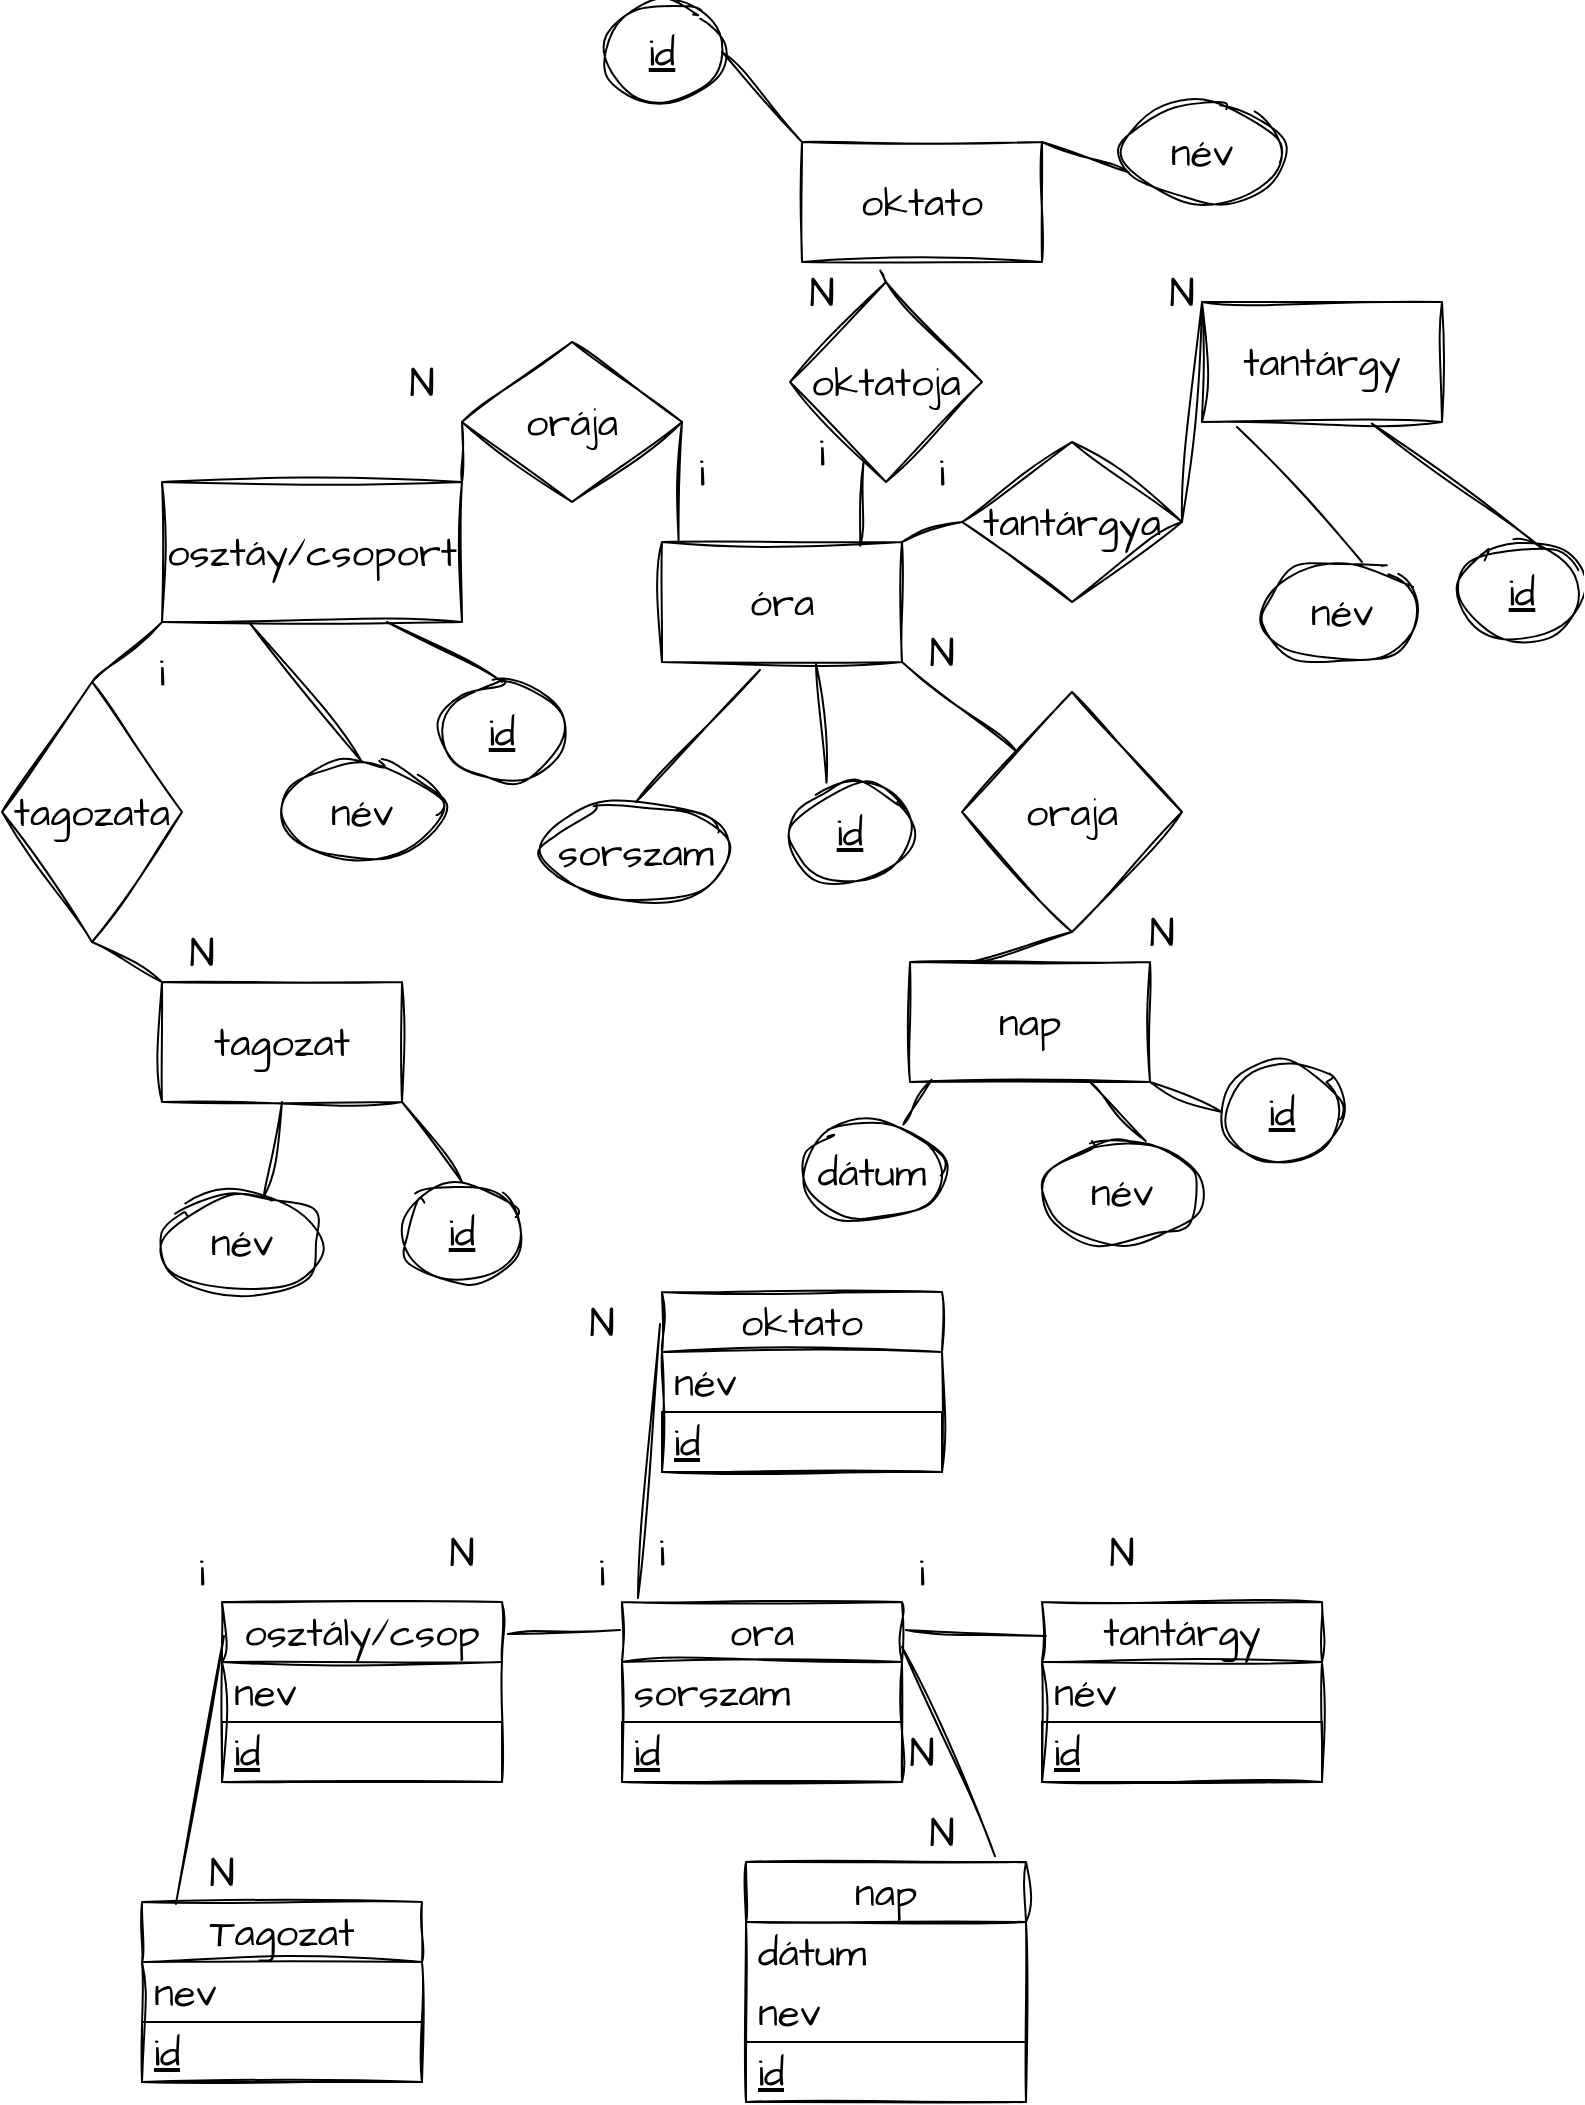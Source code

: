 <mxfile version="22.1.4" type="device">
  <diagram name="1 oldal" id="_BDblBo5BEXMnydH3m9p">
    <mxGraphModel dx="2049" dy="2283" grid="1" gridSize="10" guides="1" tooltips="1" connect="1" arrows="1" fold="1" page="1" pageScale="1" pageWidth="827" pageHeight="1169" math="0" shadow="0">
      <root>
        <mxCell id="0" />
        <mxCell id="1" parent="0" />
        <mxCell id="3B4o-iL24k1R_6DeFHGq-1" value="óra" style="rounded=0;whiteSpace=wrap;html=1;sketch=1;hachureGap=4;jiggle=2;curveFitting=1;fontFamily=Architects Daughter;fontSource=https%3A%2F%2Ffonts.googleapis.com%2Fcss%3Ffamily%3DArchitects%2BDaughter;fontSize=20;" vertex="1" parent="1">
          <mxGeometry x="350" y="210" width="120" height="60" as="geometry" />
        </mxCell>
        <mxCell id="3B4o-iL24k1R_6DeFHGq-2" value="sorszam" style="ellipse;whiteSpace=wrap;html=1;sketch=1;hachureGap=4;jiggle=2;curveFitting=1;fontFamily=Architects Daughter;fontSource=https%3A%2F%2Ffonts.googleapis.com%2Fcss%3Ffamily%3DArchitects%2BDaughter;fontSize=20;" vertex="1" parent="1">
          <mxGeometry x="290" y="340" width="94" height="50" as="geometry" />
        </mxCell>
        <mxCell id="3B4o-iL24k1R_6DeFHGq-3" value="" style="endArrow=none;html=1;rounded=0;sketch=1;hachureGap=4;jiggle=2;curveFitting=1;fontFamily=Architects Daughter;fontSource=https%3A%2F%2Ffonts.googleapis.com%2Fcss%3Ffamily%3DArchitects%2BDaughter;fontSize=16;entryX=0.408;entryY=1.067;entryDx=0;entryDy=0;entryPerimeter=0;exitX=0.5;exitY=0;exitDx=0;exitDy=0;" edge="1" parent="1" source="3B4o-iL24k1R_6DeFHGq-2" target="3B4o-iL24k1R_6DeFHGq-1">
          <mxGeometry width="50" height="50" relative="1" as="geometry">
            <mxPoint x="390" y="330" as="sourcePoint" />
            <mxPoint x="440" y="280" as="targetPoint" />
          </mxGeometry>
        </mxCell>
        <mxCell id="3B4o-iL24k1R_6DeFHGq-4" value="&lt;u&gt;id&lt;/u&gt;" style="ellipse;whiteSpace=wrap;html=1;sketch=1;hachureGap=4;jiggle=2;curveFitting=1;fontFamily=Architects Daughter;fontSource=https%3A%2F%2Ffonts.googleapis.com%2Fcss%3Ffamily%3DArchitects%2BDaughter;fontSize=20;" vertex="1" parent="1">
          <mxGeometry x="414" y="330" width="60" height="50" as="geometry" />
        </mxCell>
        <mxCell id="3B4o-iL24k1R_6DeFHGq-5" value="" style="endArrow=none;html=1;rounded=0;sketch=1;hachureGap=4;jiggle=2;curveFitting=1;fontFamily=Architects Daughter;fontSource=https%3A%2F%2Ffonts.googleapis.com%2Fcss%3Ffamily%3DArchitects%2BDaughter;fontSize=16;entryX=0.642;entryY=1.016;entryDx=0;entryDy=0;entryPerimeter=0;exitX=0.304;exitY=0.006;exitDx=0;exitDy=0;exitPerimeter=0;" edge="1" parent="1" source="3B4o-iL24k1R_6DeFHGq-4" target="3B4o-iL24k1R_6DeFHGq-1">
          <mxGeometry width="50" height="50" relative="1" as="geometry">
            <mxPoint x="390" y="310" as="sourcePoint" />
            <mxPoint x="413" y="264" as="targetPoint" />
          </mxGeometry>
        </mxCell>
        <mxCell id="3B4o-iL24k1R_6DeFHGq-6" value="osztáy/csoport" style="rounded=0;whiteSpace=wrap;html=1;sketch=1;hachureGap=4;jiggle=2;curveFitting=1;fontFamily=Architects Daughter;fontSource=https%3A%2F%2Ffonts.googleapis.com%2Fcss%3Ffamily%3DArchitects%2BDaughter;fontSize=20;" vertex="1" parent="1">
          <mxGeometry x="100" y="180" width="150" height="70" as="geometry" />
        </mxCell>
        <mxCell id="3B4o-iL24k1R_6DeFHGq-7" value="&lt;u&gt;id&lt;/u&gt;" style="ellipse;whiteSpace=wrap;html=1;sketch=1;hachureGap=4;jiggle=2;curveFitting=1;fontFamily=Architects Daughter;fontSource=https%3A%2F%2Ffonts.googleapis.com%2Fcss%3Ffamily%3DArchitects%2BDaughter;fontSize=20;" vertex="1" parent="1">
          <mxGeometry x="240" y="280" width="60" height="50" as="geometry" />
        </mxCell>
        <mxCell id="3B4o-iL24k1R_6DeFHGq-8" value="" style="endArrow=none;html=1;rounded=0;sketch=1;hachureGap=4;jiggle=2;curveFitting=1;fontFamily=Architects Daughter;fontSource=https%3A%2F%2Ffonts.googleapis.com%2Fcss%3Ffamily%3DArchitects%2BDaughter;fontSize=16;entryX=0.75;entryY=1;entryDx=0;entryDy=0;exitX=0.5;exitY=0;exitDx=0;exitDy=0;" edge="1" parent="1" source="3B4o-iL24k1R_6DeFHGq-7" target="3B4o-iL24k1R_6DeFHGq-6">
          <mxGeometry width="50" height="50" relative="1" as="geometry">
            <mxPoint x="390" y="310" as="sourcePoint" />
            <mxPoint x="413" y="264" as="targetPoint" />
          </mxGeometry>
        </mxCell>
        <mxCell id="3B4o-iL24k1R_6DeFHGq-9" value="név" style="ellipse;whiteSpace=wrap;html=1;sketch=1;hachureGap=4;jiggle=2;curveFitting=1;fontFamily=Architects Daughter;fontSource=https%3A%2F%2Ffonts.googleapis.com%2Fcss%3Ffamily%3DArchitects%2BDaughter;fontSize=20;" vertex="1" parent="1">
          <mxGeometry x="160" y="320" width="80" height="50" as="geometry" />
        </mxCell>
        <mxCell id="3B4o-iL24k1R_6DeFHGq-10" value="" style="endArrow=none;html=1;rounded=0;sketch=1;hachureGap=4;jiggle=2;curveFitting=1;fontFamily=Architects Daughter;fontSource=https%3A%2F%2Ffonts.googleapis.com%2Fcss%3Ffamily%3DArchitects%2BDaughter;fontSize=16;entryX=0.294;entryY=1.012;entryDx=0;entryDy=0;entryPerimeter=0;exitX=0.5;exitY=0;exitDx=0;exitDy=0;" edge="1" parent="1" source="3B4o-iL24k1R_6DeFHGq-9" target="3B4o-iL24k1R_6DeFHGq-6">
          <mxGeometry width="50" height="50" relative="1" as="geometry">
            <mxPoint x="450" y="350" as="sourcePoint" />
            <mxPoint x="500" y="300" as="targetPoint" />
          </mxGeometry>
        </mxCell>
        <mxCell id="3B4o-iL24k1R_6DeFHGq-11" value="orája" style="rhombus;whiteSpace=wrap;html=1;sketch=1;hachureGap=4;jiggle=2;curveFitting=1;fontFamily=Architects Daughter;fontSource=https%3A%2F%2Ffonts.googleapis.com%2Fcss%3Ffamily%3DArchitects%2BDaughter;fontSize=20;" vertex="1" parent="1">
          <mxGeometry x="250" y="110" width="110" height="80" as="geometry" />
        </mxCell>
        <mxCell id="3B4o-iL24k1R_6DeFHGq-12" value="tantárgy" style="rounded=0;whiteSpace=wrap;html=1;sketch=1;hachureGap=4;jiggle=2;curveFitting=1;fontFamily=Architects Daughter;fontSource=https%3A%2F%2Ffonts.googleapis.com%2Fcss%3Ffamily%3DArchitects%2BDaughter;fontSize=20;" vertex="1" parent="1">
          <mxGeometry x="620" y="90" width="120" height="60" as="geometry" />
        </mxCell>
        <mxCell id="3B4o-iL24k1R_6DeFHGq-14" value="&lt;u&gt;id&lt;/u&gt;" style="ellipse;whiteSpace=wrap;html=1;sketch=1;hachureGap=4;jiggle=2;curveFitting=1;fontFamily=Architects Daughter;fontSource=https%3A%2F%2Ffonts.googleapis.com%2Fcss%3Ffamily%3DArchitects%2BDaughter;fontSize=20;" vertex="1" parent="1">
          <mxGeometry x="750" y="210" width="60" height="50" as="geometry" />
        </mxCell>
        <mxCell id="3B4o-iL24k1R_6DeFHGq-15" value="" style="endArrow=none;html=1;rounded=0;sketch=1;hachureGap=4;jiggle=2;curveFitting=1;fontFamily=Architects Daughter;fontSource=https%3A%2F%2Ffonts.googleapis.com%2Fcss%3Ffamily%3DArchitects%2BDaughter;fontSize=16;entryX=0.708;entryY=1.014;entryDx=0;entryDy=0;entryPerimeter=0;exitX=0.667;exitY=0.067;exitDx=0;exitDy=0;exitPerimeter=0;" edge="1" parent="1" source="3B4o-iL24k1R_6DeFHGq-14" target="3B4o-iL24k1R_6DeFHGq-12">
          <mxGeometry width="50" height="50" relative="1" as="geometry">
            <mxPoint x="450" y="350" as="sourcePoint" />
            <mxPoint x="500" y="300" as="targetPoint" />
          </mxGeometry>
        </mxCell>
        <mxCell id="3B4o-iL24k1R_6DeFHGq-16" value="név" style="ellipse;whiteSpace=wrap;html=1;sketch=1;hachureGap=4;jiggle=2;curveFitting=1;fontFamily=Architects Daughter;fontSource=https%3A%2F%2Ffonts.googleapis.com%2Fcss%3Ffamily%3DArchitects%2BDaughter;fontSize=20;" vertex="1" parent="1">
          <mxGeometry x="650" y="220" width="80" height="50" as="geometry" />
        </mxCell>
        <mxCell id="3B4o-iL24k1R_6DeFHGq-17" value="" style="endArrow=none;html=1;rounded=0;sketch=1;hachureGap=4;jiggle=2;curveFitting=1;fontFamily=Architects Daughter;fontSource=https%3A%2F%2Ffonts.googleapis.com%2Fcss%3Ffamily%3DArchitects%2BDaughter;fontSize=16;entryX=0.146;entryY=1.042;entryDx=0;entryDy=0;entryPerimeter=0;exitX=0.625;exitY=0;exitDx=0;exitDy=0;exitPerimeter=0;" edge="1" parent="1" source="3B4o-iL24k1R_6DeFHGq-16" target="3B4o-iL24k1R_6DeFHGq-12">
          <mxGeometry width="50" height="50" relative="1" as="geometry">
            <mxPoint x="450" y="350" as="sourcePoint" />
            <mxPoint x="500" y="300" as="targetPoint" />
          </mxGeometry>
        </mxCell>
        <mxCell id="3B4o-iL24k1R_6DeFHGq-18" value="" style="endArrow=none;html=1;rounded=0;sketch=1;hachureGap=4;jiggle=2;curveFitting=1;fontFamily=Architects Daughter;fontSource=https%3A%2F%2Ffonts.googleapis.com%2Fcss%3Ffamily%3DArchitects%2BDaughter;fontSize=16;entryX=1;entryY=0.5;entryDx=0;entryDy=0;exitX=0.069;exitY=-0.014;exitDx=0;exitDy=0;exitPerimeter=0;" edge="1" parent="1" source="3B4o-iL24k1R_6DeFHGq-1" target="3B4o-iL24k1R_6DeFHGq-11">
          <mxGeometry width="50" height="50" relative="1" as="geometry">
            <mxPoint x="450" y="350" as="sourcePoint" />
            <mxPoint x="500" y="300" as="targetPoint" />
          </mxGeometry>
        </mxCell>
        <mxCell id="3B4o-iL24k1R_6DeFHGq-19" value="" style="endArrow=none;html=1;rounded=0;sketch=1;hachureGap=4;jiggle=2;curveFitting=1;fontFamily=Architects Daughter;fontSource=https%3A%2F%2Ffonts.googleapis.com%2Fcss%3Ffamily%3DArchitects%2BDaughter;fontSize=16;exitX=1;exitY=0;exitDx=0;exitDy=0;entryX=0;entryY=0.5;entryDx=0;entryDy=0;" edge="1" parent="1" source="3B4o-iL24k1R_6DeFHGq-6" target="3B4o-iL24k1R_6DeFHGq-11">
          <mxGeometry width="50" height="50" relative="1" as="geometry">
            <mxPoint x="450" y="350" as="sourcePoint" />
            <mxPoint x="230" y="150" as="targetPoint" />
          </mxGeometry>
        </mxCell>
        <mxCell id="3B4o-iL24k1R_6DeFHGq-20" value="tantárgya" style="rhombus;whiteSpace=wrap;html=1;sketch=1;hachureGap=4;jiggle=2;curveFitting=1;fontFamily=Architects Daughter;fontSource=https%3A%2F%2Ffonts.googleapis.com%2Fcss%3Ffamily%3DArchitects%2BDaughter;fontSize=20;" vertex="1" parent="1">
          <mxGeometry x="500" y="160" width="110" height="80" as="geometry" />
        </mxCell>
        <mxCell id="3B4o-iL24k1R_6DeFHGq-21" value="" style="endArrow=none;html=1;rounded=0;sketch=1;hachureGap=4;jiggle=2;curveFitting=1;fontFamily=Architects Daughter;fontSource=https%3A%2F%2Ffonts.googleapis.com%2Fcss%3Ffamily%3DArchitects%2BDaughter;fontSize=16;entryX=0;entryY=0.5;entryDx=0;entryDy=0;exitX=1;exitY=0;exitDx=0;exitDy=0;" edge="1" parent="1" source="3B4o-iL24k1R_6DeFHGq-1" target="3B4o-iL24k1R_6DeFHGq-20">
          <mxGeometry width="50" height="50" relative="1" as="geometry">
            <mxPoint x="450" y="270" as="sourcePoint" />
            <mxPoint x="500" y="220" as="targetPoint" />
          </mxGeometry>
        </mxCell>
        <mxCell id="3B4o-iL24k1R_6DeFHGq-22" value="" style="endArrow=none;html=1;rounded=0;sketch=1;hachureGap=4;jiggle=2;curveFitting=1;fontFamily=Architects Daughter;fontSource=https%3A%2F%2Ffonts.googleapis.com%2Fcss%3Ffamily%3DArchitects%2BDaughter;fontSize=16;entryX=0;entryY=0;entryDx=0;entryDy=0;exitX=1;exitY=0.5;exitDx=0;exitDy=0;" edge="1" parent="1" source="3B4o-iL24k1R_6DeFHGq-20" target="3B4o-iL24k1R_6DeFHGq-12">
          <mxGeometry width="50" height="50" relative="1" as="geometry">
            <mxPoint x="450" y="270" as="sourcePoint" />
            <mxPoint x="500" y="220" as="targetPoint" />
          </mxGeometry>
        </mxCell>
        <mxCell id="3B4o-iL24k1R_6DeFHGq-23" value="tagozat" style="rounded=0;whiteSpace=wrap;html=1;sketch=1;hachureGap=4;jiggle=2;curveFitting=1;fontFamily=Architects Daughter;fontSource=https%3A%2F%2Ffonts.googleapis.com%2Fcss%3Ffamily%3DArchitects%2BDaughter;fontSize=20;" vertex="1" parent="1">
          <mxGeometry x="100" y="430" width="120" height="60" as="geometry" />
        </mxCell>
        <mxCell id="3B4o-iL24k1R_6DeFHGq-24" value="" style="endArrow=none;html=1;rounded=0;sketch=1;hachureGap=4;jiggle=2;curveFitting=1;fontFamily=Architects Daughter;fontSource=https%3A%2F%2Ffonts.googleapis.com%2Fcss%3Ffamily%3DArchitects%2BDaughter;fontSize=16;exitX=0.5;exitY=0;exitDx=0;exitDy=0;entryX=1;entryY=1;entryDx=0;entryDy=0;" edge="1" parent="1" source="3B4o-iL24k1R_6DeFHGq-26" target="3B4o-iL24k1R_6DeFHGq-23">
          <mxGeometry width="50" height="50" relative="1" as="geometry">
            <mxPoint x="170" y="535" as="sourcePoint" />
            <mxPoint x="220" y="485" as="targetPoint" />
          </mxGeometry>
        </mxCell>
        <mxCell id="3B4o-iL24k1R_6DeFHGq-25" value="név" style="ellipse;whiteSpace=wrap;html=1;sketch=1;hachureGap=4;jiggle=2;curveFitting=1;fontFamily=Architects Daughter;fontSource=https%3A%2F%2Ffonts.googleapis.com%2Fcss%3Ffamily%3DArchitects%2BDaughter;fontSize=20;" vertex="1" parent="1">
          <mxGeometry x="100" y="535" width="80" height="50" as="geometry" />
        </mxCell>
        <mxCell id="3B4o-iL24k1R_6DeFHGq-26" value="&lt;u&gt;id&lt;/u&gt;" style="ellipse;whiteSpace=wrap;html=1;sketch=1;hachureGap=4;jiggle=2;curveFitting=1;fontFamily=Architects Daughter;fontSource=https%3A%2F%2Ffonts.googleapis.com%2Fcss%3Ffamily%3DArchitects%2BDaughter;fontSize=20;" vertex="1" parent="1">
          <mxGeometry x="220" y="530" width="60" height="50" as="geometry" />
        </mxCell>
        <mxCell id="3B4o-iL24k1R_6DeFHGq-27" value="" style="endArrow=none;html=1;rounded=0;sketch=1;hachureGap=4;jiggle=2;curveFitting=1;fontFamily=Architects Daughter;fontSource=https%3A%2F%2Ffonts.googleapis.com%2Fcss%3Ffamily%3DArchitects%2BDaughter;fontSize=16;exitX=0.635;exitY=0.05;exitDx=0;exitDy=0;entryX=0.5;entryY=1;entryDx=0;entryDy=0;exitPerimeter=0;" edge="1" parent="1" source="3B4o-iL24k1R_6DeFHGq-25" target="3B4o-iL24k1R_6DeFHGq-23">
          <mxGeometry width="50" height="50" relative="1" as="geometry">
            <mxPoint x="260" y="540" as="sourcePoint" />
            <mxPoint x="230" y="500" as="targetPoint" />
          </mxGeometry>
        </mxCell>
        <mxCell id="3B4o-iL24k1R_6DeFHGq-28" value="tagozata" style="rhombus;whiteSpace=wrap;html=1;sketch=1;hachureGap=4;jiggle=2;curveFitting=1;fontFamily=Architects Daughter;fontSource=https%3A%2F%2Ffonts.googleapis.com%2Fcss%3Ffamily%3DArchitects%2BDaughter;fontSize=20;" vertex="1" parent="1">
          <mxGeometry x="20" y="280" width="90" height="130" as="geometry" />
        </mxCell>
        <mxCell id="3B4o-iL24k1R_6DeFHGq-29" value="" style="endArrow=none;html=1;rounded=0;sketch=1;hachureGap=4;jiggle=2;curveFitting=1;fontFamily=Architects Daughter;fontSource=https%3A%2F%2Ffonts.googleapis.com%2Fcss%3Ffamily%3DArchitects%2BDaughter;fontSize=16;entryX=0.5;entryY=1;entryDx=0;entryDy=0;exitX=0;exitY=0;exitDx=0;exitDy=0;" edge="1" parent="1" source="3B4o-iL24k1R_6DeFHGq-23" target="3B4o-iL24k1R_6DeFHGq-28">
          <mxGeometry width="50" height="50" relative="1" as="geometry">
            <mxPoint x="450" y="350" as="sourcePoint" />
            <mxPoint x="500" y="300" as="targetPoint" />
          </mxGeometry>
        </mxCell>
        <mxCell id="3B4o-iL24k1R_6DeFHGq-30" value="" style="endArrow=none;html=1;rounded=0;sketch=1;hachureGap=4;jiggle=2;curveFitting=1;fontFamily=Architects Daughter;fontSource=https%3A%2F%2Ffonts.googleapis.com%2Fcss%3Ffamily%3DArchitects%2BDaughter;fontSize=16;entryX=0;entryY=1;entryDx=0;entryDy=0;exitX=0.5;exitY=0;exitDx=0;exitDy=0;" edge="1" parent="1" source="3B4o-iL24k1R_6DeFHGq-28" target="3B4o-iL24k1R_6DeFHGq-6">
          <mxGeometry width="50" height="50" relative="1" as="geometry">
            <mxPoint x="450" y="350" as="sourcePoint" />
            <mxPoint x="500" y="300" as="targetPoint" />
          </mxGeometry>
        </mxCell>
        <mxCell id="3B4o-iL24k1R_6DeFHGq-31" value="oktato" style="rounded=0;whiteSpace=wrap;html=1;sketch=1;hachureGap=4;jiggle=2;curveFitting=1;fontFamily=Architects Daughter;fontSource=https%3A%2F%2Ffonts.googleapis.com%2Fcss%3Ffamily%3DArchitects%2BDaughter;fontSize=20;" vertex="1" parent="1">
          <mxGeometry x="420" y="10" width="120" height="60" as="geometry" />
        </mxCell>
        <mxCell id="3B4o-iL24k1R_6DeFHGq-32" value="név" style="ellipse;whiteSpace=wrap;html=1;sketch=1;hachureGap=4;jiggle=2;curveFitting=1;fontFamily=Architects Daughter;fontSource=https%3A%2F%2Ffonts.googleapis.com%2Fcss%3Ffamily%3DArchitects%2BDaughter;fontSize=20;" vertex="1" parent="1">
          <mxGeometry x="580" y="-10" width="80" height="50" as="geometry" />
        </mxCell>
        <mxCell id="3B4o-iL24k1R_6DeFHGq-33" value="&lt;u&gt;id&lt;/u&gt;" style="ellipse;whiteSpace=wrap;html=1;sketch=1;hachureGap=4;jiggle=2;curveFitting=1;fontFamily=Architects Daughter;fontSource=https%3A%2F%2Ffonts.googleapis.com%2Fcss%3Ffamily%3DArchitects%2BDaughter;fontSize=20;" vertex="1" parent="1">
          <mxGeometry x="320" y="-60" width="60" height="50" as="geometry" />
        </mxCell>
        <mxCell id="3B4o-iL24k1R_6DeFHGq-34" value="" style="endArrow=none;html=1;rounded=0;sketch=1;hachureGap=4;jiggle=2;curveFitting=1;fontFamily=Architects Daughter;fontSource=https%3A%2F%2Ffonts.googleapis.com%2Fcss%3Ffamily%3DArchitects%2BDaughter;fontSize=16;entryX=0;entryY=0;entryDx=0;entryDy=0;exitX=1;exitY=0.5;exitDx=0;exitDy=0;" edge="1" parent="1" source="3B4o-iL24k1R_6DeFHGq-33" target="3B4o-iL24k1R_6DeFHGq-31">
          <mxGeometry width="50" height="50" relative="1" as="geometry">
            <mxPoint x="450" y="180" as="sourcePoint" />
            <mxPoint x="500" y="130" as="targetPoint" />
          </mxGeometry>
        </mxCell>
        <mxCell id="3B4o-iL24k1R_6DeFHGq-35" value="" style="endArrow=none;html=1;rounded=0;sketch=1;hachureGap=4;jiggle=2;curveFitting=1;fontFamily=Architects Daughter;fontSource=https%3A%2F%2Ffonts.googleapis.com%2Fcss%3Ffamily%3DArchitects%2BDaughter;fontSize=16;entryX=1;entryY=0;entryDx=0;entryDy=0;exitX=0.042;exitY=0.703;exitDx=0;exitDy=0;exitPerimeter=0;" edge="1" parent="1" source="3B4o-iL24k1R_6DeFHGq-32" target="3B4o-iL24k1R_6DeFHGq-31">
          <mxGeometry width="50" height="50" relative="1" as="geometry">
            <mxPoint x="390" y="-25" as="sourcePoint" />
            <mxPoint x="430" y="20" as="targetPoint" />
          </mxGeometry>
        </mxCell>
        <mxCell id="3B4o-iL24k1R_6DeFHGq-36" value="oktatoja" style="rhombus;whiteSpace=wrap;html=1;sketch=1;hachureGap=4;jiggle=2;curveFitting=1;fontFamily=Architects Daughter;fontSource=https%3A%2F%2Ffonts.googleapis.com%2Fcss%3Ffamily%3DArchitects%2BDaughter;fontSize=20;" vertex="1" parent="1">
          <mxGeometry x="414" y="80" width="96" height="100" as="geometry" />
        </mxCell>
        <mxCell id="3B4o-iL24k1R_6DeFHGq-37" value="" style="endArrow=none;html=1;rounded=0;sketch=1;hachureGap=4;jiggle=2;curveFitting=1;fontFamily=Architects Daughter;fontSource=https%3A%2F%2Ffonts.googleapis.com%2Fcss%3Ffamily%3DArchitects%2BDaughter;fontSize=16;entryX=0.326;entryY=1.072;entryDx=0;entryDy=0;entryPerimeter=0;exitX=0.5;exitY=0;exitDx=0;exitDy=0;" edge="1" parent="1" source="3B4o-iL24k1R_6DeFHGq-36" target="3B4o-iL24k1R_6DeFHGq-31">
          <mxGeometry width="50" height="50" relative="1" as="geometry">
            <mxPoint x="450" y="180" as="sourcePoint" />
            <mxPoint x="500" y="130" as="targetPoint" />
          </mxGeometry>
        </mxCell>
        <mxCell id="3B4o-iL24k1R_6DeFHGq-38" value="" style="endArrow=none;html=1;rounded=0;sketch=1;hachureGap=4;jiggle=2;curveFitting=1;fontFamily=Architects Daughter;fontSource=https%3A%2F%2Ffonts.googleapis.com%2Fcss%3Ffamily%3DArchitects%2BDaughter;fontSize=16;entryX=0.384;entryY=0.893;entryDx=0;entryDy=0;entryPerimeter=0;exitX=0.826;exitY=0.031;exitDx=0;exitDy=0;exitPerimeter=0;" edge="1" parent="1" source="3B4o-iL24k1R_6DeFHGq-1" target="3B4o-iL24k1R_6DeFHGq-36">
          <mxGeometry width="50" height="50" relative="1" as="geometry">
            <mxPoint x="450" y="180" as="sourcePoint" />
            <mxPoint x="500" y="130" as="targetPoint" />
          </mxGeometry>
        </mxCell>
        <mxCell id="3B4o-iL24k1R_6DeFHGq-39" value="ora" style="swimlane;fontStyle=0;childLayout=stackLayout;horizontal=1;startSize=30;horizontalStack=0;resizeParent=1;resizeParentMax=0;resizeLast=0;collapsible=1;marginBottom=0;whiteSpace=wrap;html=1;sketch=1;hachureGap=4;jiggle=2;curveFitting=1;fontFamily=Architects Daughter;fontSource=https%3A%2F%2Ffonts.googleapis.com%2Fcss%3Ffamily%3DArchitects%2BDaughter;fontSize=20;" vertex="1" parent="1">
          <mxGeometry x="330" y="740" width="140" height="90" as="geometry" />
        </mxCell>
        <mxCell id="3B4o-iL24k1R_6DeFHGq-40" value="sorszam" style="text;strokeColor=none;fillColor=none;align=left;verticalAlign=middle;spacingLeft=4;spacingRight=4;overflow=hidden;points=[[0,0.5],[1,0.5]];portConstraint=eastwest;rotatable=0;whiteSpace=wrap;html=1;fontSize=20;fontFamily=Architects Daughter;" vertex="1" parent="3B4o-iL24k1R_6DeFHGq-39">
          <mxGeometry y="30" width="140" height="30" as="geometry" />
        </mxCell>
        <mxCell id="3B4o-iL24k1R_6DeFHGq-41" value="&lt;u&gt;id&lt;/u&gt;" style="text;strokeColor=default;fillColor=none;align=left;verticalAlign=middle;spacingLeft=4;spacingRight=4;overflow=hidden;points=[[0,0.5],[1,0.5]];portConstraint=eastwest;rotatable=0;whiteSpace=wrap;html=1;fontSize=20;fontFamily=Architects Daughter;" vertex="1" parent="3B4o-iL24k1R_6DeFHGq-39">
          <mxGeometry y="60" width="140" height="30" as="geometry" />
        </mxCell>
        <mxCell id="3B4o-iL24k1R_6DeFHGq-43" value="N" style="text;html=1;strokeColor=none;fillColor=none;align=center;verticalAlign=middle;whiteSpace=wrap;rounded=0;fontSize=20;fontFamily=Architects Daughter;" vertex="1" parent="1">
          <mxGeometry x="400" y="70" width="60" height="30" as="geometry" />
        </mxCell>
        <mxCell id="3B4o-iL24k1R_6DeFHGq-44" value="i" style="text;html=1;strokeColor=none;fillColor=none;align=center;verticalAlign=middle;whiteSpace=wrap;rounded=0;fontSize=20;fontFamily=Architects Daughter;" vertex="1" parent="1">
          <mxGeometry x="400" y="150" width="60" height="30" as="geometry" />
        </mxCell>
        <mxCell id="3B4o-iL24k1R_6DeFHGq-46" value="i" style="text;html=1;strokeColor=none;fillColor=none;align=center;verticalAlign=middle;whiteSpace=wrap;rounded=0;fontSize=20;fontFamily=Architects Daughter;" vertex="1" parent="1">
          <mxGeometry x="460" y="160" width="60" height="30" as="geometry" />
        </mxCell>
        <mxCell id="3B4o-iL24k1R_6DeFHGq-47" value="N" style="text;html=1;strokeColor=none;fillColor=none;align=center;verticalAlign=middle;whiteSpace=wrap;rounded=0;fontSize=20;fontFamily=Architects Daughter;" vertex="1" parent="1">
          <mxGeometry x="580" y="70" width="60" height="30" as="geometry" />
        </mxCell>
        <mxCell id="3B4o-iL24k1R_6DeFHGq-48" value="N" style="text;html=1;strokeColor=none;fillColor=none;align=center;verticalAlign=middle;whiteSpace=wrap;rounded=0;fontSize=20;fontFamily=Architects Daughter;" vertex="1" parent="1">
          <mxGeometry x="200" y="115" width="60" height="30" as="geometry" />
        </mxCell>
        <mxCell id="3B4o-iL24k1R_6DeFHGq-49" value="i" style="text;html=1;strokeColor=none;fillColor=none;align=center;verticalAlign=middle;whiteSpace=wrap;rounded=0;fontSize=20;fontFamily=Architects Daughter;" vertex="1" parent="1">
          <mxGeometry x="340" y="160" width="60" height="30" as="geometry" />
        </mxCell>
        <mxCell id="3B4o-iL24k1R_6DeFHGq-50" value="N" style="text;html=1;strokeColor=none;fillColor=none;align=center;verticalAlign=middle;whiteSpace=wrap;rounded=0;fontSize=20;fontFamily=Architects Daughter;" vertex="1" parent="1">
          <mxGeometry x="90" y="400" width="60" height="30" as="geometry" />
        </mxCell>
        <mxCell id="3B4o-iL24k1R_6DeFHGq-51" value="i" style="text;html=1;strokeColor=none;fillColor=none;align=center;verticalAlign=middle;whiteSpace=wrap;rounded=0;fontSize=20;fontFamily=Architects Daughter;" vertex="1" parent="1">
          <mxGeometry x="70" y="260" width="60" height="30" as="geometry" />
        </mxCell>
        <mxCell id="3B4o-iL24k1R_6DeFHGq-52" value="tantárgy" style="swimlane;fontStyle=0;childLayout=stackLayout;horizontal=1;startSize=30;horizontalStack=0;resizeParent=1;resizeParentMax=0;resizeLast=0;collapsible=1;marginBottom=0;whiteSpace=wrap;html=1;sketch=1;hachureGap=4;jiggle=2;curveFitting=1;fontFamily=Architects Daughter;fontSource=https%3A%2F%2Ffonts.googleapis.com%2Fcss%3Ffamily%3DArchitects%2BDaughter;fontSize=20;" vertex="1" parent="1">
          <mxGeometry x="540" y="740" width="140" height="90" as="geometry">
            <mxRectangle x="540" y="740" width="120" height="40" as="alternateBounds" />
          </mxGeometry>
        </mxCell>
        <mxCell id="3B4o-iL24k1R_6DeFHGq-53" value="név" style="text;strokeColor=none;fillColor=none;align=left;verticalAlign=middle;spacingLeft=4;spacingRight=4;overflow=hidden;points=[[0,0.5],[1,0.5]];portConstraint=eastwest;rotatable=0;whiteSpace=wrap;html=1;fontSize=20;fontFamily=Architects Daughter;" vertex="1" parent="3B4o-iL24k1R_6DeFHGq-52">
          <mxGeometry y="30" width="140" height="30" as="geometry" />
        </mxCell>
        <mxCell id="3B4o-iL24k1R_6DeFHGq-54" value="&lt;u&gt;id&lt;/u&gt;" style="text;strokeColor=default;fillColor=none;align=left;verticalAlign=middle;spacingLeft=4;spacingRight=4;overflow=hidden;points=[[0,0.5],[1,0.5]];portConstraint=eastwest;rotatable=0;whiteSpace=wrap;html=1;fontSize=20;fontFamily=Architects Daughter;" vertex="1" parent="3B4o-iL24k1R_6DeFHGq-52">
          <mxGeometry y="60" width="140" height="30" as="geometry" />
        </mxCell>
        <mxCell id="3B4o-iL24k1R_6DeFHGq-56" value="" style="endArrow=none;html=1;rounded=0;sketch=1;hachureGap=4;jiggle=2;curveFitting=1;fontFamily=Architects Daughter;fontSource=https%3A%2F%2Ffonts.googleapis.com%2Fcss%3Ffamily%3DArchitects%2BDaughter;fontSize=16;entryX=0.014;entryY=0.189;entryDx=0;entryDy=0;entryPerimeter=0;exitX=1.014;exitY=0.156;exitDx=0;exitDy=0;exitPerimeter=0;" edge="1" parent="1" source="3B4o-iL24k1R_6DeFHGq-39" target="3B4o-iL24k1R_6DeFHGq-52">
          <mxGeometry width="50" height="50" relative="1" as="geometry">
            <mxPoint x="530" y="500" as="sourcePoint" />
            <mxPoint x="580" y="450" as="targetPoint" />
          </mxGeometry>
        </mxCell>
        <mxCell id="3B4o-iL24k1R_6DeFHGq-57" value="oktato" style="swimlane;fontStyle=0;childLayout=stackLayout;horizontal=1;startSize=30;horizontalStack=0;resizeParent=1;resizeParentMax=0;resizeLast=0;collapsible=1;marginBottom=0;whiteSpace=wrap;html=1;sketch=1;hachureGap=4;jiggle=2;curveFitting=1;fontFamily=Architects Daughter;fontSource=https%3A%2F%2Ffonts.googleapis.com%2Fcss%3Ffamily%3DArchitects%2BDaughter;fontSize=20;" vertex="1" parent="1">
          <mxGeometry x="350" y="585" width="140" height="90" as="geometry" />
        </mxCell>
        <mxCell id="3B4o-iL24k1R_6DeFHGq-58" value="név" style="text;strokeColor=none;fillColor=none;align=left;verticalAlign=middle;spacingLeft=4;spacingRight=4;overflow=hidden;points=[[0,0.5],[1,0.5]];portConstraint=eastwest;rotatable=0;whiteSpace=wrap;html=1;fontSize=20;fontFamily=Architects Daughter;" vertex="1" parent="3B4o-iL24k1R_6DeFHGq-57">
          <mxGeometry y="30" width="140" height="30" as="geometry" />
        </mxCell>
        <mxCell id="3B4o-iL24k1R_6DeFHGq-59" value="&lt;u&gt;id&lt;/u&gt;" style="text;strokeColor=default;fillColor=none;align=left;verticalAlign=middle;spacingLeft=4;spacingRight=4;overflow=hidden;points=[[0,0.5],[1,0.5]];portConstraint=eastwest;rotatable=0;whiteSpace=wrap;html=1;fontSize=20;fontFamily=Architects Daughter;" vertex="1" parent="3B4o-iL24k1R_6DeFHGq-57">
          <mxGeometry y="60" width="140" height="30" as="geometry" />
        </mxCell>
        <mxCell id="3B4o-iL24k1R_6DeFHGq-61" value="" style="endArrow=none;html=1;rounded=0;sketch=1;hachureGap=4;jiggle=2;curveFitting=1;fontFamily=Architects Daughter;fontSource=https%3A%2F%2Ffonts.googleapis.com%2Fcss%3Ffamily%3DArchitects%2BDaughter;fontSize=16;entryX=-0.007;entryY=0.178;entryDx=0;entryDy=0;entryPerimeter=0;exitX=0.057;exitY=-0.022;exitDx=0;exitDy=0;exitPerimeter=0;" edge="1" parent="1" source="3B4o-iL24k1R_6DeFHGq-39" target="3B4o-iL24k1R_6DeFHGq-57">
          <mxGeometry width="50" height="50" relative="1" as="geometry">
            <mxPoint x="530" y="600" as="sourcePoint" />
            <mxPoint x="580" y="550" as="targetPoint" />
          </mxGeometry>
        </mxCell>
        <mxCell id="3B4o-iL24k1R_6DeFHGq-62" value="osztály/csop" style="swimlane;fontStyle=0;childLayout=stackLayout;horizontal=1;startSize=30;horizontalStack=0;resizeParent=1;resizeParentMax=0;resizeLast=0;collapsible=1;marginBottom=0;whiteSpace=wrap;html=1;sketch=1;hachureGap=4;jiggle=2;curveFitting=1;fontFamily=Architects Daughter;fontSource=https%3A%2F%2Ffonts.googleapis.com%2Fcss%3Ffamily%3DArchitects%2BDaughter;fontSize=20;" vertex="1" parent="1">
          <mxGeometry x="130" y="740" width="140" height="90" as="geometry" />
        </mxCell>
        <mxCell id="3B4o-iL24k1R_6DeFHGq-63" value="nev" style="text;strokeColor=none;fillColor=none;align=left;verticalAlign=middle;spacingLeft=4;spacingRight=4;overflow=hidden;points=[[0,0.5],[1,0.5]];portConstraint=eastwest;rotatable=0;whiteSpace=wrap;html=1;fontSize=20;fontFamily=Architects Daughter;" vertex="1" parent="3B4o-iL24k1R_6DeFHGq-62">
          <mxGeometry y="30" width="140" height="30" as="geometry" />
        </mxCell>
        <mxCell id="3B4o-iL24k1R_6DeFHGq-64" value="&lt;u&gt;id&lt;/u&gt;" style="text;strokeColor=default;fillColor=none;align=left;verticalAlign=middle;spacingLeft=4;spacingRight=4;overflow=hidden;points=[[0,0.5],[1,0.5]];portConstraint=eastwest;rotatable=0;whiteSpace=wrap;html=1;fontSize=20;fontFamily=Architects Daughter;" vertex="1" parent="3B4o-iL24k1R_6DeFHGq-62">
          <mxGeometry y="60" width="140" height="30" as="geometry" />
        </mxCell>
        <mxCell id="3B4o-iL24k1R_6DeFHGq-66" value="Tagozat" style="swimlane;fontStyle=0;childLayout=stackLayout;horizontal=1;startSize=30;horizontalStack=0;resizeParent=1;resizeParentMax=0;resizeLast=0;collapsible=1;marginBottom=0;whiteSpace=wrap;html=1;sketch=1;hachureGap=4;jiggle=2;curveFitting=1;fontFamily=Architects Daughter;fontSource=https%3A%2F%2Ffonts.googleapis.com%2Fcss%3Ffamily%3DArchitects%2BDaughter;fontSize=20;" vertex="1" parent="1">
          <mxGeometry x="90" y="890" width="140" height="90" as="geometry" />
        </mxCell>
        <mxCell id="3B4o-iL24k1R_6DeFHGq-67" value="nev" style="text;strokeColor=none;fillColor=none;align=left;verticalAlign=middle;spacingLeft=4;spacingRight=4;overflow=hidden;points=[[0,0.5],[1,0.5]];portConstraint=eastwest;rotatable=0;whiteSpace=wrap;html=1;fontSize=20;fontFamily=Architects Daughter;" vertex="1" parent="3B4o-iL24k1R_6DeFHGq-66">
          <mxGeometry y="30" width="140" height="30" as="geometry" />
        </mxCell>
        <mxCell id="3B4o-iL24k1R_6DeFHGq-68" value="&lt;u&gt;id&lt;/u&gt;" style="text;strokeColor=default;fillColor=none;align=left;verticalAlign=middle;spacingLeft=4;spacingRight=4;overflow=hidden;points=[[0,0.5],[1,0.5]];portConstraint=eastwest;rotatable=0;whiteSpace=wrap;html=1;fontSize=20;fontFamily=Architects Daughter;" vertex="1" parent="3B4o-iL24k1R_6DeFHGq-66">
          <mxGeometry y="60" width="140" height="30" as="geometry" />
        </mxCell>
        <mxCell id="3B4o-iL24k1R_6DeFHGq-70" value="" style="endArrow=none;html=1;rounded=0;sketch=1;hachureGap=4;jiggle=2;curveFitting=1;fontFamily=Architects Daughter;fontSource=https%3A%2F%2Ffonts.googleapis.com%2Fcss%3Ffamily%3DArchitects%2BDaughter;fontSize=16;entryX=-0.007;entryY=0.156;entryDx=0;entryDy=0;entryPerimeter=0;exitX=1.021;exitY=0.178;exitDx=0;exitDy=0;exitPerimeter=0;" edge="1" parent="1" source="3B4o-iL24k1R_6DeFHGq-62" target="3B4o-iL24k1R_6DeFHGq-39">
          <mxGeometry width="50" height="50" relative="1" as="geometry">
            <mxPoint x="530" y="600" as="sourcePoint" />
            <mxPoint x="580" y="550" as="targetPoint" />
          </mxGeometry>
        </mxCell>
        <mxCell id="3B4o-iL24k1R_6DeFHGq-71" value="" style="endArrow=none;html=1;rounded=0;sketch=1;hachureGap=4;jiggle=2;curveFitting=1;fontFamily=Architects Daughter;fontSource=https%3A%2F%2Ffonts.googleapis.com%2Fcss%3Ffamily%3DArchitects%2BDaughter;fontSize=16;entryX=0.007;entryY=0.189;entryDx=0;entryDy=0;entryPerimeter=0;exitX=0.121;exitY=0.011;exitDx=0;exitDy=0;exitPerimeter=0;" edge="1" parent="1" source="3B4o-iL24k1R_6DeFHGq-66" target="3B4o-iL24k1R_6DeFHGq-62">
          <mxGeometry width="50" height="50" relative="1" as="geometry">
            <mxPoint x="530" y="700" as="sourcePoint" />
            <mxPoint x="580" y="650" as="targetPoint" />
          </mxGeometry>
        </mxCell>
        <mxCell id="3B4o-iL24k1R_6DeFHGq-72" value="N" style="text;html=1;strokeColor=none;fillColor=none;align=center;verticalAlign=middle;whiteSpace=wrap;rounded=0;fontSize=20;fontFamily=Architects Daughter;" vertex="1" parent="1">
          <mxGeometry x="290" y="585" width="60" height="30" as="geometry" />
        </mxCell>
        <mxCell id="3B4o-iL24k1R_6DeFHGq-73" value="N" style="text;html=1;strokeColor=none;fillColor=none;align=center;verticalAlign=middle;whiteSpace=wrap;rounded=0;fontSize=20;fontFamily=Architects Daughter;" vertex="1" parent="1">
          <mxGeometry x="550" y="700" width="60" height="30" as="geometry" />
        </mxCell>
        <mxCell id="3B4o-iL24k1R_6DeFHGq-74" value="N" style="text;html=1;strokeColor=none;fillColor=none;align=center;verticalAlign=middle;whiteSpace=wrap;rounded=0;fontSize=20;fontFamily=Architects Daughter;" vertex="1" parent="1">
          <mxGeometry x="220" y="700" width="60" height="30" as="geometry" />
        </mxCell>
        <mxCell id="3B4o-iL24k1R_6DeFHGq-75" value="N" style="text;html=1;strokeColor=none;fillColor=none;align=center;verticalAlign=middle;whiteSpace=wrap;rounded=0;fontSize=20;fontFamily=Architects Daughter;" vertex="1" parent="1">
          <mxGeometry x="100" y="860" width="60" height="30" as="geometry" />
        </mxCell>
        <mxCell id="3B4o-iL24k1R_6DeFHGq-76" value="i" style="text;html=1;strokeColor=none;fillColor=none;align=center;verticalAlign=middle;whiteSpace=wrap;rounded=0;fontSize=20;fontFamily=Architects Daughter;" vertex="1" parent="1">
          <mxGeometry x="90" y="710" width="60" height="30" as="geometry" />
        </mxCell>
        <mxCell id="3B4o-iL24k1R_6DeFHGq-77" value="i" style="text;html=1;strokeColor=none;fillColor=none;align=center;verticalAlign=middle;whiteSpace=wrap;rounded=0;fontSize=20;fontFamily=Architects Daughter;" vertex="1" parent="1">
          <mxGeometry x="290" y="710" width="60" height="30" as="geometry" />
        </mxCell>
        <mxCell id="3B4o-iL24k1R_6DeFHGq-78" value="i" style="text;html=1;strokeColor=none;fillColor=none;align=center;verticalAlign=middle;whiteSpace=wrap;rounded=0;fontSize=20;fontFamily=Architects Daughter;" vertex="1" parent="1">
          <mxGeometry x="320" y="700" width="60" height="30" as="geometry" />
        </mxCell>
        <mxCell id="3B4o-iL24k1R_6DeFHGq-79" value="i" style="text;html=1;strokeColor=none;fillColor=none;align=center;verticalAlign=middle;whiteSpace=wrap;rounded=0;fontSize=20;fontFamily=Architects Daughter;" vertex="1" parent="1">
          <mxGeometry x="450" y="710" width="60" height="30" as="geometry" />
        </mxCell>
        <mxCell id="3B4o-iL24k1R_6DeFHGq-83" value="nap" style="rounded=0;whiteSpace=wrap;html=1;sketch=1;hachureGap=4;jiggle=2;curveFitting=1;fontFamily=Architects Daughter;fontSource=https%3A%2F%2Ffonts.googleapis.com%2Fcss%3Ffamily%3DArchitects%2BDaughter;fontSize=20;" vertex="1" parent="1">
          <mxGeometry x="474" y="420" width="120" height="60" as="geometry" />
        </mxCell>
        <mxCell id="3B4o-iL24k1R_6DeFHGq-84" value="név" style="ellipse;whiteSpace=wrap;html=1;sketch=1;hachureGap=4;jiggle=2;curveFitting=1;fontFamily=Architects Daughter;fontSource=https%3A%2F%2Ffonts.googleapis.com%2Fcss%3Ffamily%3DArchitects%2BDaughter;fontSize=20;" vertex="1" parent="1">
          <mxGeometry x="540" y="510" width="80" height="50" as="geometry" />
        </mxCell>
        <mxCell id="3B4o-iL24k1R_6DeFHGq-85" value="&lt;u&gt;id&lt;/u&gt;" style="ellipse;whiteSpace=wrap;html=1;sketch=1;hachureGap=4;jiggle=2;curveFitting=1;fontFamily=Architects Daughter;fontSource=https%3A%2F%2Ffonts.googleapis.com%2Fcss%3Ffamily%3DArchitects%2BDaughter;fontSize=20;" vertex="1" parent="1">
          <mxGeometry x="630" y="470" width="60" height="50" as="geometry" />
        </mxCell>
        <mxCell id="3B4o-iL24k1R_6DeFHGq-87" value="" style="endArrow=none;html=1;rounded=0;sketch=1;hachureGap=4;jiggle=2;curveFitting=1;fontFamily=Architects Daughter;fontSource=https%3A%2F%2Ffonts.googleapis.com%2Fcss%3Ffamily%3DArchitects%2BDaughter;fontSize=16;entryX=0.648;entryY=-0.011;entryDx=0;entryDy=0;entryPerimeter=0;exitX=0.75;exitY=1;exitDx=0;exitDy=0;" edge="1" parent="1" source="3B4o-iL24k1R_6DeFHGq-83" target="3B4o-iL24k1R_6DeFHGq-84">
          <mxGeometry width="50" height="50" relative="1" as="geometry">
            <mxPoint x="460" y="370" as="sourcePoint" />
            <mxPoint x="510" y="320" as="targetPoint" />
          </mxGeometry>
        </mxCell>
        <mxCell id="3B4o-iL24k1R_6DeFHGq-88" value="oraja" style="rhombus;whiteSpace=wrap;html=1;sketch=1;hachureGap=4;jiggle=2;curveFitting=1;fontFamily=Architects Daughter;fontSource=https%3A%2F%2Ffonts.googleapis.com%2Fcss%3Ffamily%3DArchitects%2BDaughter;fontSize=20;" vertex="1" parent="1">
          <mxGeometry x="500" y="285" width="110" height="120" as="geometry" />
        </mxCell>
        <mxCell id="3B4o-iL24k1R_6DeFHGq-89" value="" style="endArrow=none;html=1;rounded=0;sketch=1;hachureGap=4;jiggle=2;curveFitting=1;fontFamily=Architects Daughter;fontSource=https%3A%2F%2Ffonts.googleapis.com%2Fcss%3Ffamily%3DArchitects%2BDaughter;fontSize=16;entryX=0.5;entryY=1;entryDx=0;entryDy=0;exitX=0.25;exitY=0;exitDx=0;exitDy=0;" edge="1" parent="1" source="3B4o-iL24k1R_6DeFHGq-83" target="3B4o-iL24k1R_6DeFHGq-88">
          <mxGeometry width="50" height="50" relative="1" as="geometry">
            <mxPoint x="460" y="370" as="sourcePoint" />
            <mxPoint x="510" y="320" as="targetPoint" />
          </mxGeometry>
        </mxCell>
        <mxCell id="3B4o-iL24k1R_6DeFHGq-90" value="" style="endArrow=none;html=1;rounded=0;sketch=1;hachureGap=4;jiggle=2;curveFitting=1;fontFamily=Architects Daughter;fontSource=https%3A%2F%2Ffonts.googleapis.com%2Fcss%3Ffamily%3DArchitects%2BDaughter;fontSize=16;entryX=1;entryY=1;entryDx=0;entryDy=0;exitX=0;exitY=0;exitDx=0;exitDy=0;" edge="1" parent="1" source="3B4o-iL24k1R_6DeFHGq-88" target="3B4o-iL24k1R_6DeFHGq-1">
          <mxGeometry width="50" height="50" relative="1" as="geometry">
            <mxPoint x="460" y="370" as="sourcePoint" />
            <mxPoint x="510" y="320" as="targetPoint" />
          </mxGeometry>
        </mxCell>
        <mxCell id="3B4o-iL24k1R_6DeFHGq-91" value="nap" style="swimlane;fontStyle=0;childLayout=stackLayout;horizontal=1;startSize=30;horizontalStack=0;resizeParent=1;resizeParentMax=0;resizeLast=0;collapsible=1;marginBottom=0;whiteSpace=wrap;html=1;sketch=1;hachureGap=4;jiggle=2;curveFitting=1;fontFamily=Architects Daughter;fontSource=https%3A%2F%2Ffonts.googleapis.com%2Fcss%3Ffamily%3DArchitects%2BDaughter;fontSize=20;" vertex="1" parent="1">
          <mxGeometry x="392" y="870" width="140" height="120" as="geometry" />
        </mxCell>
        <mxCell id="3B4o-iL24k1R_6DeFHGq-92" value="dátum" style="text;strokeColor=none;fillColor=none;align=left;verticalAlign=middle;spacingLeft=4;spacingRight=4;overflow=hidden;points=[[0,0.5],[1,0.5]];portConstraint=eastwest;rotatable=0;whiteSpace=wrap;html=1;fontSize=20;fontFamily=Architects Daughter;" vertex="1" parent="3B4o-iL24k1R_6DeFHGq-91">
          <mxGeometry y="30" width="140" height="30" as="geometry" />
        </mxCell>
        <mxCell id="3B4o-iL24k1R_6DeFHGq-93" value="nev" style="text;strokeColor=none;fillColor=none;align=left;verticalAlign=middle;spacingLeft=4;spacingRight=4;overflow=hidden;points=[[0,0.5],[1,0.5]];portConstraint=eastwest;rotatable=0;whiteSpace=wrap;html=1;fontSize=20;fontFamily=Architects Daughter;" vertex="1" parent="3B4o-iL24k1R_6DeFHGq-91">
          <mxGeometry y="60" width="140" height="30" as="geometry" />
        </mxCell>
        <mxCell id="3B4o-iL24k1R_6DeFHGq-94" value="&lt;u&gt;id&lt;/u&gt;" style="text;strokeColor=default;fillColor=none;align=left;verticalAlign=middle;spacingLeft=4;spacingRight=4;overflow=hidden;points=[[0,0.5],[1,0.5]];portConstraint=eastwest;rotatable=0;whiteSpace=wrap;html=1;fontSize=20;fontFamily=Architects Daughter;" vertex="1" parent="3B4o-iL24k1R_6DeFHGq-91">
          <mxGeometry y="90" width="140" height="30" as="geometry" />
        </mxCell>
        <mxCell id="3B4o-iL24k1R_6DeFHGq-95" value="dátum" style="ellipse;whiteSpace=wrap;html=1;sketch=1;hachureGap=4;jiggle=2;curveFitting=1;fontFamily=Architects Daughter;fontSource=https%3A%2F%2Ffonts.googleapis.com%2Fcss%3Ffamily%3DArchitects%2BDaughter;fontSize=20;" vertex="1" parent="1">
          <mxGeometry x="420" y="500" width="70" height="50" as="geometry" />
        </mxCell>
        <mxCell id="3B4o-iL24k1R_6DeFHGq-97" value="" style="endArrow=none;html=1;rounded=0;sketch=1;hachureGap=4;jiggle=2;curveFitting=1;fontFamily=Architects Daughter;fontSource=https%3A%2F%2Ffonts.googleapis.com%2Fcss%3Ffamily%3DArchitects%2BDaughter;fontSize=16;entryX=0.09;entryY=0.981;entryDx=0;entryDy=0;entryPerimeter=0;exitX=0.724;exitY=0.025;exitDx=0;exitDy=0;exitPerimeter=0;" edge="1" parent="1" source="3B4o-iL24k1R_6DeFHGq-95" target="3B4o-iL24k1R_6DeFHGq-83">
          <mxGeometry width="50" height="50" relative="1" as="geometry">
            <mxPoint x="460" y="850" as="sourcePoint" />
            <mxPoint x="510" y="800" as="targetPoint" />
          </mxGeometry>
        </mxCell>
        <mxCell id="3B4o-iL24k1R_6DeFHGq-99" value="N" style="text;html=1;strokeColor=none;fillColor=none;align=center;verticalAlign=middle;whiteSpace=wrap;rounded=0;fontSize=20;fontFamily=Architects Daughter;" vertex="1" parent="1">
          <mxGeometry x="570" y="390" width="60" height="30" as="geometry" />
        </mxCell>
        <mxCell id="3B4o-iL24k1R_6DeFHGq-100" value="N" style="text;html=1;strokeColor=none;fillColor=none;align=center;verticalAlign=middle;whiteSpace=wrap;rounded=0;fontSize=20;fontFamily=Architects Daughter;" vertex="1" parent="1">
          <mxGeometry x="460" y="250" width="60" height="30" as="geometry" />
        </mxCell>
        <mxCell id="3B4o-iL24k1R_6DeFHGq-101" value="" style="endArrow=none;html=1;rounded=0;sketch=1;hachureGap=4;jiggle=2;curveFitting=1;fontFamily=Architects Daughter;fontSource=https%3A%2F%2Ffonts.googleapis.com%2Fcss%3Ffamily%3DArchitects%2BDaughter;fontSize=16;entryX=1;entryY=0.25;entryDx=0;entryDy=0;exitX=0.889;exitY=-0.024;exitDx=0;exitDy=0;exitPerimeter=0;" edge="1" parent="1" source="3B4o-iL24k1R_6DeFHGq-91" target="3B4o-iL24k1R_6DeFHGq-39">
          <mxGeometry width="50" height="50" relative="1" as="geometry">
            <mxPoint x="611.36" y="899.28" as="sourcePoint" />
            <mxPoint x="510" y="800" as="targetPoint" />
          </mxGeometry>
        </mxCell>
        <mxCell id="3B4o-iL24k1R_6DeFHGq-102" value="N" style="text;html=1;strokeColor=none;fillColor=none;align=center;verticalAlign=middle;whiteSpace=wrap;rounded=0;fontSize=20;fontFamily=Architects Daughter;" vertex="1" parent="1">
          <mxGeometry x="450" y="800" width="60" height="30" as="geometry" />
        </mxCell>
        <mxCell id="3B4o-iL24k1R_6DeFHGq-109" value="" style="endArrow=none;html=1;rounded=0;sketch=1;hachureGap=4;jiggle=2;curveFitting=1;fontFamily=Architects Daughter;fontSource=https%3A%2F%2Ffonts.googleapis.com%2Fcss%3Ffamily%3DArchitects%2BDaughter;fontSize=16;entryX=0;entryY=0.5;entryDx=0;entryDy=0;exitX=1;exitY=1;exitDx=0;exitDy=0;" edge="1" parent="1" source="3B4o-iL24k1R_6DeFHGq-83" target="3B4o-iL24k1R_6DeFHGq-85">
          <mxGeometry width="50" height="50" relative="1" as="geometry">
            <mxPoint x="460" y="850" as="sourcePoint" />
            <mxPoint x="510" y="800" as="targetPoint" />
          </mxGeometry>
        </mxCell>
        <mxCell id="3B4o-iL24k1R_6DeFHGq-111" value="N" style="text;html=1;strokeColor=none;fillColor=none;align=center;verticalAlign=middle;whiteSpace=wrap;rounded=0;fontSize=20;fontFamily=Architects Daughter;" vertex="1" parent="1">
          <mxGeometry x="460" y="840" width="60" height="30" as="geometry" />
        </mxCell>
      </root>
    </mxGraphModel>
  </diagram>
</mxfile>
